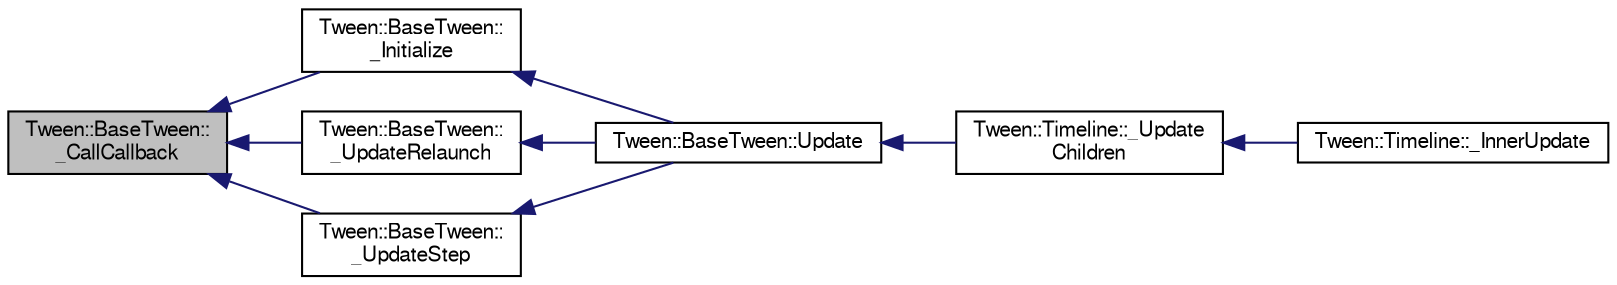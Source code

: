 digraph "Tween::BaseTween::_CallCallback"
{
  bgcolor="transparent";
  edge [fontname="FreeSans",fontsize="10",labelfontname="FreeSans",labelfontsize="10"];
  node [fontname="FreeSans",fontsize="10",shape=record];
  rankdir="LR";
  Node1 [label="Tween::BaseTween::\l_CallCallback",height=0.2,width=0.4,color="black", fillcolor="grey75", style="filled" fontcolor="black"];
  Node1 -> Node2 [dir="back",color="midnightblue",fontsize="10",style="solid",fontname="FreeSans"];
  Node2 [label="Tween::BaseTween::\l_Initialize",height=0.2,width=0.4,color="black",URL="$classTween_1_1BaseTween.html#a95e9b44a00813914913570363211317d"];
  Node2 -> Node3 [dir="back",color="midnightblue",fontsize="10",style="solid",fontname="FreeSans"];
  Node3 [label="Tween::BaseTween::Update",height=0.2,width=0.4,color="black",URL="$classTween_1_1BaseTween.html#a4f5403f740f7692474ae91f2f5af560a"];
  Node3 -> Node4 [dir="back",color="midnightblue",fontsize="10",style="solid",fontname="FreeSans"];
  Node4 [label="Tween::Timeline::_Update\lChildren",height=0.2,width=0.4,color="black",URL="$classTween_1_1Timeline.html#a7f1860da70dcd33ee12f19d94cfeb50f"];
  Node4 -> Node5 [dir="back",color="midnightblue",fontsize="10",style="solid",fontname="FreeSans"];
  Node5 [label="Tween::Timeline::_InnerUpdate",height=0.2,width=0.4,color="black",URL="$classTween_1_1Timeline.html#a46fb15526436d8d9bd9d704b875e80f9"];
  Node1 -> Node6 [dir="back",color="midnightblue",fontsize="10",style="solid",fontname="FreeSans"];
  Node6 [label="Tween::BaseTween::\l_UpdateRelaunch",height=0.2,width=0.4,color="black",URL="$classTween_1_1BaseTween.html#a577c790adc4b5f723f0a227361d1bc28"];
  Node6 -> Node3 [dir="back",color="midnightblue",fontsize="10",style="solid",fontname="FreeSans"];
  Node1 -> Node7 [dir="back",color="midnightblue",fontsize="10",style="solid",fontname="FreeSans"];
  Node7 [label="Tween::BaseTween::\l_UpdateStep",height=0.2,width=0.4,color="black",URL="$classTween_1_1BaseTween.html#ae46a8083903822701ed8791f85d427b4"];
  Node7 -> Node3 [dir="back",color="midnightblue",fontsize="10",style="solid",fontname="FreeSans"];
}

